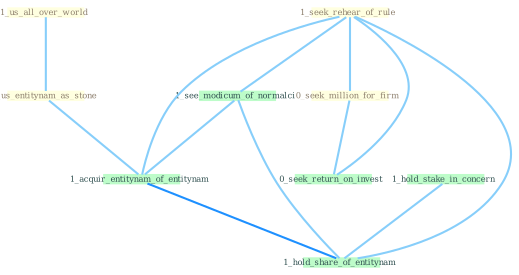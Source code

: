 Graph G{ 
    node
    [shape=polygon,style=filled,width=.5,height=.06,color="#BDFCC9",fixedsize=true,fontsize=4,
    fontcolor="#2f4f4f"];
    {node
    [color="#ffffe0", fontcolor="#8b7d6b"] "1_seek_rehear_of_rule " "1_us_all_over_world " "0_us_entitynam_as_stone " "0_seek_million_for_firm "}
{node [color="#fff0f5", fontcolor="#b22222"]}
edge [color="#B0E2FF"];

	"1_seek_rehear_of_rule " -- "0_seek_million_for_firm " [w="1", color="#87cefa" ];
	"1_seek_rehear_of_rule " -- "0_seek_return_on_invest " [w="1", color="#87cefa" ];
	"1_seek_rehear_of_rule " -- "1_see_modicum_of_normalci " [w="1", color="#87cefa" ];
	"1_seek_rehear_of_rule " -- "1_acquir_entitynam_of_entitynam " [w="1", color="#87cefa" ];
	"1_seek_rehear_of_rule " -- "1_hold_share_of_entitynam " [w="1", color="#87cefa" ];
	"1_us_all_over_world " -- "0_us_entitynam_as_stone " [w="1", color="#87cefa" ];
	"0_us_entitynam_as_stone " -- "1_acquir_entitynam_of_entitynam " [w="1", color="#87cefa" ];
	"0_seek_million_for_firm " -- "0_seek_return_on_invest " [w="1", color="#87cefa" ];
	"1_hold_stake_in_concern " -- "1_hold_share_of_entitynam " [w="1", color="#87cefa" ];
	"1_see_modicum_of_normalci " -- "1_acquir_entitynam_of_entitynam " [w="1", color="#87cefa" ];
	"1_see_modicum_of_normalci " -- "1_hold_share_of_entitynam " [w="1", color="#87cefa" ];
	"1_acquir_entitynam_of_entitynam " -- "1_hold_share_of_entitynam " [w="2", color="#1e90ff" , len=0.8];
}